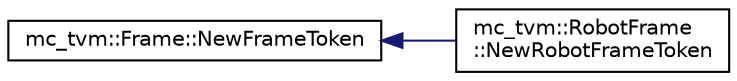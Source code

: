 digraph "Graphical Class Hierarchy"
{
 // INTERACTIVE_SVG=YES
 // LATEX_PDF_SIZE
  edge [fontname="Helvetica",fontsize="10",labelfontname="Helvetica",labelfontsize="10"];
  node [fontname="Helvetica",fontsize="10",shape=record];
  rankdir="LR";
  Node0 [label="mc_tvm::Frame::NewFrameToken",height=0.2,width=0.4,color="black", fillcolor="white", style="filled",URL="$structmc__tvm_1_1Frame_1_1NewFrameToken.html",tooltip=" "];
  Node0 -> Node1 [dir="back",color="midnightblue",fontsize="10",style="solid",fontname="Helvetica"];
  Node1 [label="mc_tvm::RobotFrame\l::NewRobotFrameToken",height=0.2,width=0.4,color="black", fillcolor="white", style="filled",URL="$structmc__tvm_1_1RobotFrame_1_1NewRobotFrameToken.html",tooltip=" "];
}
